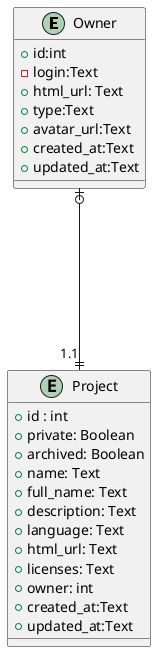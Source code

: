 @startuml


    entity Owner{
        +id:int
        -login:Text
        +html_url: Text   
        +type:Text
        +avatar_url:Text
        +created_at:Text
        +updated_at:Text
    }

    entity Project{
        +id : int
        +private: Boolean
        +archived: Boolean
        +name: Text
        +full_name: Text
        +description: Text
        +language: Text
        +html_url: Text
        +licenses: Text
        +owner: int
        +created_at:Text
        +updated_at:Text
    }
    Owner  |o----|| "1.1" Project
@enduml